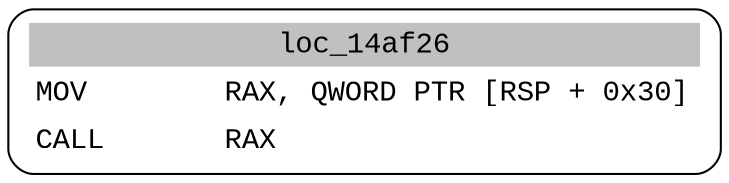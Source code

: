 digraph asm_graph {
1941 [
shape="Mrecord" fontname="Courier New"label =<<table border="0" cellborder="0" cellpadding="3"><tr><td align="center" colspan="2" bgcolor="grey">loc_14af26</td></tr><tr><td align="left">MOV        RAX, QWORD PTR [RSP + 0x30]</td></tr><tr><td align="left">CALL       RAX</td></tr></table>> ];
}